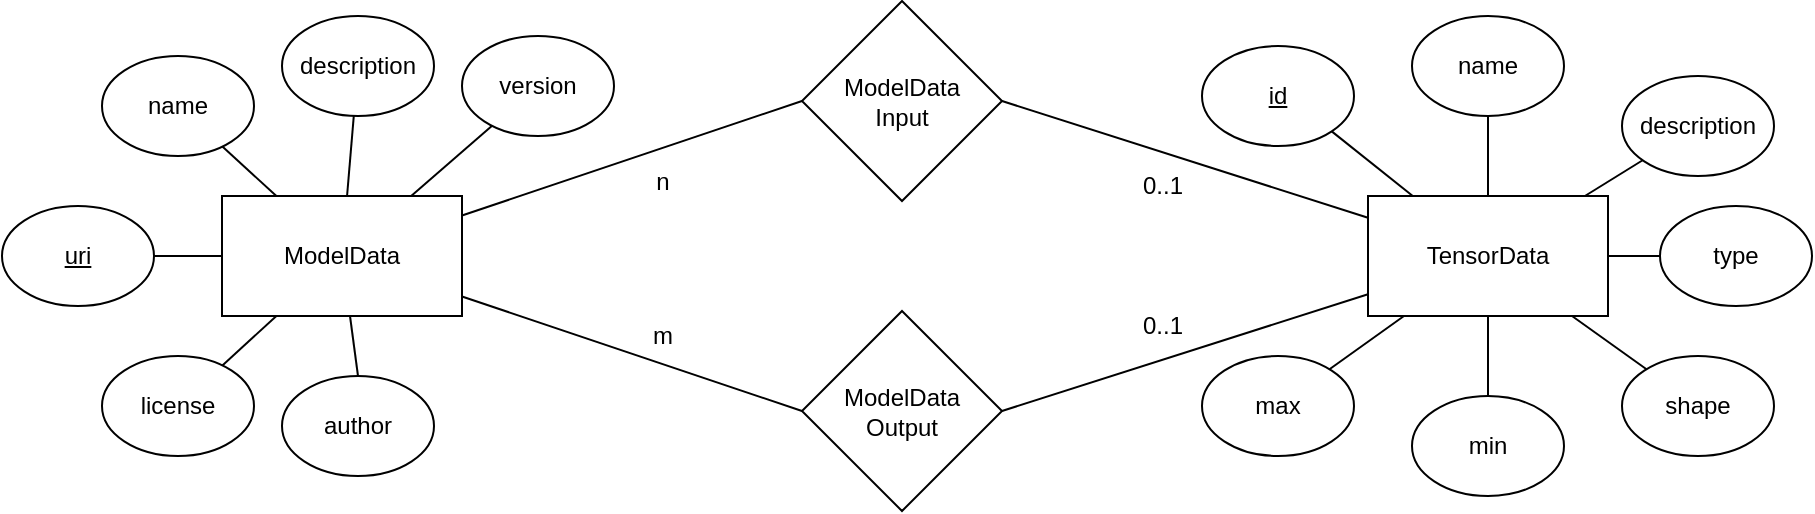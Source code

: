 <mxfile version="24.8.4">
  <diagram name="Seite-1" id="xVaGIfG1mdDhcP3UuCrx">
    <mxGraphModel dx="2004" dy="1155" grid="1" gridSize="10" guides="1" tooltips="1" connect="1" arrows="1" fold="1" page="1" pageScale="1" pageWidth="1169" pageHeight="827" math="0" shadow="0">
      <root>
        <mxCell id="0" />
        <mxCell id="1" parent="0" />
        <mxCell id="DOS90As0mcKC3zTqq6gp-18" style="edgeStyle=none;rounded=0;orthogonalLoop=1;jettySize=auto;html=1;endArrow=none;endFill=0;" edge="1" parent="1" source="DOS90As0mcKC3zTqq6gp-1" target="DOS90As0mcKC3zTqq6gp-5">
          <mxGeometry relative="1" as="geometry" />
        </mxCell>
        <mxCell id="DOS90As0mcKC3zTqq6gp-19" style="edgeStyle=none;rounded=0;orthogonalLoop=1;jettySize=auto;html=1;endArrow=none;endFill=0;" edge="1" parent="1" source="DOS90As0mcKC3zTqq6gp-1" target="DOS90As0mcKC3zTqq6gp-4">
          <mxGeometry relative="1" as="geometry" />
        </mxCell>
        <mxCell id="DOS90As0mcKC3zTqq6gp-20" style="edgeStyle=none;rounded=0;orthogonalLoop=1;jettySize=auto;html=1;endArrow=none;endFill=0;" edge="1" parent="1" source="DOS90As0mcKC3zTqq6gp-1" target="DOS90As0mcKC3zTqq6gp-6">
          <mxGeometry relative="1" as="geometry" />
        </mxCell>
        <mxCell id="DOS90As0mcKC3zTqq6gp-21" style="edgeStyle=none;rounded=0;orthogonalLoop=1;jettySize=auto;html=1;endArrow=none;endFill=0;" edge="1" parent="1" source="DOS90As0mcKC3zTqq6gp-1" target="DOS90As0mcKC3zTqq6gp-3">
          <mxGeometry relative="1" as="geometry" />
        </mxCell>
        <mxCell id="DOS90As0mcKC3zTqq6gp-22" style="edgeStyle=none;rounded=0;orthogonalLoop=1;jettySize=auto;html=1;endArrow=none;endFill=0;" edge="1" parent="1" source="DOS90As0mcKC3zTqq6gp-1" target="DOS90As0mcKC3zTqq6gp-8">
          <mxGeometry relative="1" as="geometry" />
        </mxCell>
        <mxCell id="DOS90As0mcKC3zTqq6gp-23" style="edgeStyle=none;rounded=0;orthogonalLoop=1;jettySize=auto;html=1;entryX=0.5;entryY=0;entryDx=0;entryDy=0;endArrow=none;endFill=0;" edge="1" parent="1" source="DOS90As0mcKC3zTqq6gp-1" target="DOS90As0mcKC3zTqq6gp-7">
          <mxGeometry relative="1" as="geometry" />
        </mxCell>
        <mxCell id="DOS90As0mcKC3zTqq6gp-24" style="edgeStyle=none;rounded=0;orthogonalLoop=1;jettySize=auto;html=1;entryX=0;entryY=0.5;entryDx=0;entryDy=0;endArrow=none;endFill=0;" edge="1" parent="1" source="DOS90As0mcKC3zTqq6gp-1" target="DOS90As0mcKC3zTqq6gp-10">
          <mxGeometry relative="1" as="geometry" />
        </mxCell>
        <mxCell id="DOS90As0mcKC3zTqq6gp-35" style="edgeStyle=none;rounded=0;orthogonalLoop=1;jettySize=auto;html=1;entryX=0;entryY=0.5;entryDx=0;entryDy=0;endArrow=none;endFill=0;" edge="1" parent="1" source="DOS90As0mcKC3zTqq6gp-1" target="DOS90As0mcKC3zTqq6gp-9">
          <mxGeometry relative="1" as="geometry" />
        </mxCell>
        <mxCell id="DOS90As0mcKC3zTqq6gp-1" value="ModelData" style="rounded=0;whiteSpace=wrap;html=1;" vertex="1" parent="1">
          <mxGeometry x="270" y="320" width="120" height="60" as="geometry" />
        </mxCell>
        <mxCell id="DOS90As0mcKC3zTqq6gp-26" style="edgeStyle=none;rounded=0;orthogonalLoop=1;jettySize=auto;html=1;entryX=1;entryY=1;entryDx=0;entryDy=0;endArrow=none;endFill=0;" edge="1" parent="1" source="DOS90As0mcKC3zTqq6gp-2" target="DOS90As0mcKC3zTqq6gp-11">
          <mxGeometry relative="1" as="geometry" />
        </mxCell>
        <mxCell id="DOS90As0mcKC3zTqq6gp-27" style="edgeStyle=none;rounded=0;orthogonalLoop=1;jettySize=auto;html=1;endArrow=none;endFill=0;" edge="1" parent="1" source="DOS90As0mcKC3zTqq6gp-2" target="DOS90As0mcKC3zTqq6gp-12">
          <mxGeometry relative="1" as="geometry" />
        </mxCell>
        <mxCell id="DOS90As0mcKC3zTqq6gp-28" style="edgeStyle=none;rounded=0;orthogonalLoop=1;jettySize=auto;html=1;endArrow=none;endFill=0;" edge="1" parent="1" source="DOS90As0mcKC3zTqq6gp-2" target="DOS90As0mcKC3zTqq6gp-13">
          <mxGeometry relative="1" as="geometry" />
        </mxCell>
        <mxCell id="DOS90As0mcKC3zTqq6gp-29" style="edgeStyle=none;rounded=0;orthogonalLoop=1;jettySize=auto;html=1;endArrow=none;endFill=0;" edge="1" parent="1" source="DOS90As0mcKC3zTqq6gp-2" target="DOS90As0mcKC3zTqq6gp-14">
          <mxGeometry relative="1" as="geometry" />
        </mxCell>
        <mxCell id="DOS90As0mcKC3zTqq6gp-30" style="edgeStyle=none;rounded=0;orthogonalLoop=1;jettySize=auto;html=1;endArrow=none;endFill=0;" edge="1" parent="1" source="DOS90As0mcKC3zTqq6gp-2" target="DOS90As0mcKC3zTqq6gp-15">
          <mxGeometry relative="1" as="geometry" />
        </mxCell>
        <mxCell id="DOS90As0mcKC3zTqq6gp-31" style="edgeStyle=none;rounded=0;orthogonalLoop=1;jettySize=auto;html=1;endArrow=none;endFill=0;" edge="1" parent="1" source="DOS90As0mcKC3zTqq6gp-2" target="DOS90As0mcKC3zTqq6gp-16">
          <mxGeometry relative="1" as="geometry" />
        </mxCell>
        <mxCell id="DOS90As0mcKC3zTqq6gp-32" style="edgeStyle=none;rounded=0;orthogonalLoop=1;jettySize=auto;html=1;endArrow=none;endFill=0;" edge="1" parent="1" source="DOS90As0mcKC3zTqq6gp-2" target="DOS90As0mcKC3zTqq6gp-17">
          <mxGeometry relative="1" as="geometry" />
        </mxCell>
        <mxCell id="DOS90As0mcKC3zTqq6gp-33" style="edgeStyle=none;rounded=0;orthogonalLoop=1;jettySize=auto;html=1;entryX=1;entryY=0.5;entryDx=0;entryDy=0;endArrow=none;endFill=0;" edge="1" parent="1" source="DOS90As0mcKC3zTqq6gp-2" target="DOS90As0mcKC3zTqq6gp-10">
          <mxGeometry relative="1" as="geometry" />
        </mxCell>
        <mxCell id="DOS90As0mcKC3zTqq6gp-34" style="edgeStyle=none;rounded=0;orthogonalLoop=1;jettySize=auto;html=1;entryX=1;entryY=0.5;entryDx=0;entryDy=0;endArrow=none;endFill=0;" edge="1" parent="1" source="DOS90As0mcKC3zTqq6gp-2" target="DOS90As0mcKC3zTqq6gp-9">
          <mxGeometry relative="1" as="geometry" />
        </mxCell>
        <mxCell id="DOS90As0mcKC3zTqq6gp-2" value="TensorData" style="rounded=0;whiteSpace=wrap;html=1;" vertex="1" parent="1">
          <mxGeometry x="843" y="320" width="120" height="60" as="geometry" />
        </mxCell>
        <mxCell id="DOS90As0mcKC3zTqq6gp-3" value="&lt;u&gt;uri&lt;/u&gt;" style="ellipse;whiteSpace=wrap;html=1;" vertex="1" parent="1">
          <mxGeometry x="160" y="325" width="76" height="50" as="geometry" />
        </mxCell>
        <mxCell id="DOS90As0mcKC3zTqq6gp-4" value="name" style="ellipse;whiteSpace=wrap;html=1;" vertex="1" parent="1">
          <mxGeometry x="210" y="250" width="76" height="50" as="geometry" />
        </mxCell>
        <mxCell id="DOS90As0mcKC3zTqq6gp-5" value="description" style="ellipse;whiteSpace=wrap;html=1;" vertex="1" parent="1">
          <mxGeometry x="300" y="230" width="76" height="50" as="geometry" />
        </mxCell>
        <mxCell id="DOS90As0mcKC3zTqq6gp-6" value="version" style="ellipse;whiteSpace=wrap;html=1;" vertex="1" parent="1">
          <mxGeometry x="390" y="240" width="76" height="50" as="geometry" />
        </mxCell>
        <mxCell id="DOS90As0mcKC3zTqq6gp-7" value="author" style="ellipse;whiteSpace=wrap;html=1;" vertex="1" parent="1">
          <mxGeometry x="300" y="410" width="76" height="50" as="geometry" />
        </mxCell>
        <mxCell id="DOS90As0mcKC3zTqq6gp-8" value="license" style="ellipse;whiteSpace=wrap;html=1;" vertex="1" parent="1">
          <mxGeometry x="210" y="400" width="76" height="50" as="geometry" />
        </mxCell>
        <mxCell id="DOS90As0mcKC3zTqq6gp-9" value="&lt;div&gt;ModelData&lt;/div&gt;&lt;div&gt;Output&lt;/div&gt;" style="rhombus;whiteSpace=wrap;html=1;" vertex="1" parent="1">
          <mxGeometry x="560" y="377.5" width="100" height="100" as="geometry" />
        </mxCell>
        <mxCell id="DOS90As0mcKC3zTqq6gp-10" value="&lt;div&gt;ModelData&lt;/div&gt;&lt;div&gt;Input&lt;br&gt;&lt;/div&gt;" style="rhombus;whiteSpace=wrap;html=1;" vertex="1" parent="1">
          <mxGeometry x="560" y="222.5" width="100" height="100" as="geometry" />
        </mxCell>
        <mxCell id="DOS90As0mcKC3zTqq6gp-11" value="&lt;u&gt;id&lt;/u&gt;" style="ellipse;whiteSpace=wrap;html=1;" vertex="1" parent="1">
          <mxGeometry x="760" y="245" width="76" height="50" as="geometry" />
        </mxCell>
        <mxCell id="DOS90As0mcKC3zTqq6gp-12" value="name" style="ellipse;whiteSpace=wrap;html=1;" vertex="1" parent="1">
          <mxGeometry x="865" y="230" width="76" height="50" as="geometry" />
        </mxCell>
        <mxCell id="DOS90As0mcKC3zTqq6gp-13" value="description" style="ellipse;whiteSpace=wrap;html=1;" vertex="1" parent="1">
          <mxGeometry x="970" y="260" width="76" height="50" as="geometry" />
        </mxCell>
        <mxCell id="DOS90As0mcKC3zTqq6gp-14" value="type" style="ellipse;whiteSpace=wrap;html=1;" vertex="1" parent="1">
          <mxGeometry x="989" y="325" width="76" height="50" as="geometry" />
        </mxCell>
        <mxCell id="DOS90As0mcKC3zTqq6gp-15" value="shape" style="ellipse;whiteSpace=wrap;html=1;" vertex="1" parent="1">
          <mxGeometry x="970" y="400" width="76" height="50" as="geometry" />
        </mxCell>
        <mxCell id="DOS90As0mcKC3zTqq6gp-16" value="min" style="ellipse;whiteSpace=wrap;html=1;" vertex="1" parent="1">
          <mxGeometry x="865" y="420" width="76" height="50" as="geometry" />
        </mxCell>
        <mxCell id="DOS90As0mcKC3zTqq6gp-17" value="max" style="ellipse;whiteSpace=wrap;html=1;" vertex="1" parent="1">
          <mxGeometry x="760" y="400" width="76" height="50" as="geometry" />
        </mxCell>
        <mxCell id="DOS90As0mcKC3zTqq6gp-36" value="n" style="text;html=1;align=center;verticalAlign=middle;resizable=0;points=[];autosize=1;strokeColor=none;fillColor=none;" vertex="1" parent="1">
          <mxGeometry x="475" y="298" width="30" height="30" as="geometry" />
        </mxCell>
        <mxCell id="DOS90As0mcKC3zTqq6gp-37" value="m" style="text;html=1;align=center;verticalAlign=middle;resizable=0;points=[];autosize=1;strokeColor=none;fillColor=none;" vertex="1" parent="1">
          <mxGeometry x="475" y="375" width="30" height="30" as="geometry" />
        </mxCell>
        <mxCell id="DOS90As0mcKC3zTqq6gp-38" value="0..1" style="text;html=1;align=center;verticalAlign=middle;resizable=0;points=[];autosize=1;strokeColor=none;fillColor=none;" vertex="1" parent="1">
          <mxGeometry x="720" y="300" width="40" height="30" as="geometry" />
        </mxCell>
        <mxCell id="DOS90As0mcKC3zTqq6gp-39" value="0..1" style="text;html=1;align=center;verticalAlign=middle;resizable=0;points=[];autosize=1;strokeColor=none;fillColor=none;" vertex="1" parent="1">
          <mxGeometry x="720" y="370" width="40" height="30" as="geometry" />
        </mxCell>
      </root>
    </mxGraphModel>
  </diagram>
</mxfile>

